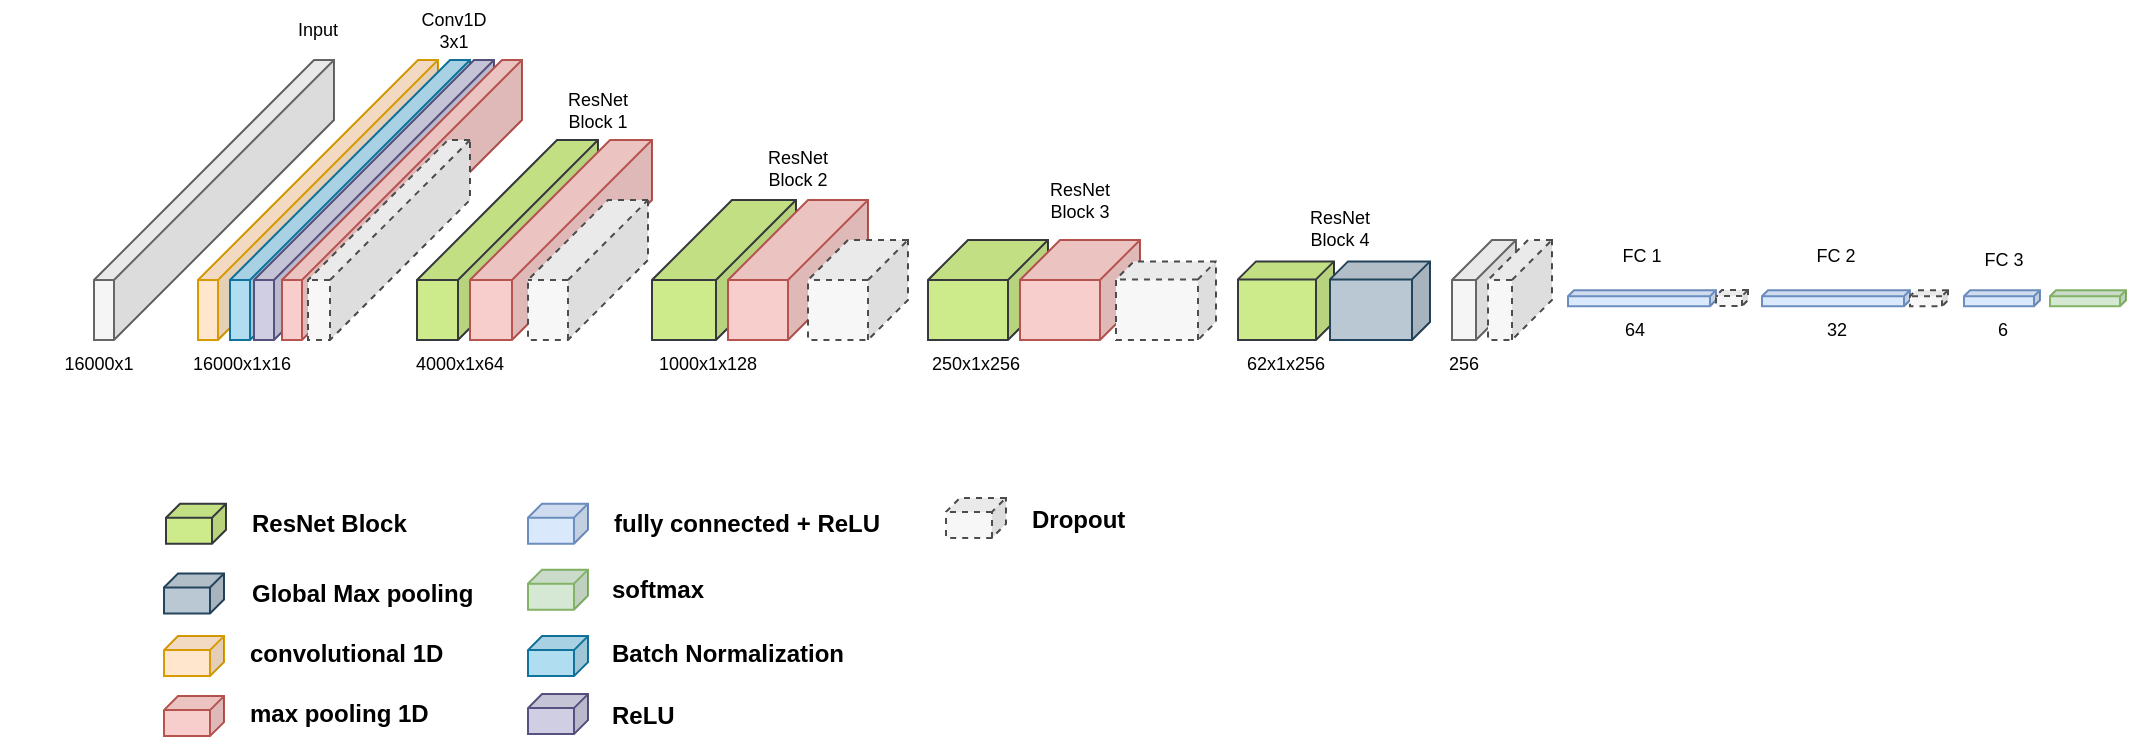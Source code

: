 <mxfile version="17.4.0" type="github">
  <diagram id="QJjx0-fPxzvcmYibJWj1" name="Page-1">
    <mxGraphModel dx="5546" dy="483" grid="1" gridSize="10" guides="1" tooltips="1" connect="1" arrows="1" fold="1" page="1" pageScale="1" pageWidth="4681" pageHeight="3300" math="0" shadow="0">
      <root>
        <mxCell id="0" />
        <mxCell id="1" parent="0" />
        <mxCell id="lVUgaWafLcfe0AcetrcS-107" value="" style="shape=cube;whiteSpace=wrap;html=1;boundedLbl=1;backgroundOutline=1;darkOpacity=0.05;darkOpacity2=0.1;size=20;direction=east;flipH=1;fillColor=#f5f5f5;strokeColor=#666666;fontColor=#333333;" parent="1" vertex="1">
          <mxGeometry x="379" y="270" width="32" height="50" as="geometry" />
        </mxCell>
        <mxCell id="lVUgaWafLcfe0AcetrcS-100" value="" style="shape=cube;whiteSpace=wrap;html=1;boundedLbl=1;backgroundOutline=1;darkOpacity=0.05;darkOpacity2=0.1;size=20;direction=east;flipH=1;fillColor=#cdeb8b;strokeColor=#36393d;" parent="1" vertex="1">
          <mxGeometry x="117" y="270" width="60" height="50" as="geometry" />
        </mxCell>
        <mxCell id="lVUgaWafLcfe0AcetrcS-99" value="" style="shape=cube;whiteSpace=wrap;html=1;boundedLbl=1;backgroundOutline=1;darkOpacity=0.05;darkOpacity2=0.1;size=20;direction=east;flipH=1;fillColor=#f8cecc;strokeColor=#b85450;" parent="1" vertex="1">
          <mxGeometry x="163" y="270" width="60" height="50" as="geometry" />
        </mxCell>
        <mxCell id="4f-DMQIj-ya-iA7LCkDa-2" value="" style="shape=cube;whiteSpace=wrap;html=1;boundedLbl=1;backgroundOutline=1;darkOpacity=0.05;darkOpacity2=0.1;size=110;direction=east;flipH=1;fillColor=#ffe6cc;strokeColor=#d79b00;" parent="1" vertex="1">
          <mxGeometry x="-248" y="180" width="120" height="140" as="geometry" />
        </mxCell>
        <mxCell id="4f-DMQIj-ya-iA7LCkDa-20" value="" style="shape=cube;whiteSpace=wrap;html=1;boundedLbl=1;backgroundOutline=1;darkOpacity=0.05;darkOpacity2=0.1;size=3;direction=east;flipH=1;fillColor=#dae8fc;strokeColor=#6c8ebf;" parent="1" vertex="1">
          <mxGeometry x="437" y="295.12" width="74" height="8" as="geometry" />
        </mxCell>
        <mxCell id="4f-DMQIj-ya-iA7LCkDa-21" value="" style="shape=cube;whiteSpace=wrap;html=1;boundedLbl=1;backgroundOutline=1;darkOpacity=0.05;darkOpacity2=0.1;size=3;direction=east;flipH=1;fillColor=#dae8fc;strokeColor=#6c8ebf;" parent="1" vertex="1">
          <mxGeometry x="534" y="295.13" width="74" height="8" as="geometry" />
        </mxCell>
        <mxCell id="4f-DMQIj-ya-iA7LCkDa-22" value="" style="shape=cube;whiteSpace=wrap;html=1;boundedLbl=1;backgroundOutline=1;darkOpacity=0.05;darkOpacity2=0.1;size=3;direction=east;flipH=1;fillColor=#dae8fc;strokeColor=#6c8ebf;" parent="1" vertex="1">
          <mxGeometry x="635" y="295.13" width="38" height="8" as="geometry" />
        </mxCell>
        <mxCell id="4f-DMQIj-ya-iA7LCkDa-23" value="" style="shape=cube;whiteSpace=wrap;html=1;boundedLbl=1;backgroundOutline=1;darkOpacity=0.05;darkOpacity2=0.1;size=7;direction=east;flipH=1;fillColor=#ffe6cc;strokeColor=#d79b00;" parent="1" vertex="1">
          <mxGeometry x="-265" y="468.06" width="30" height="20" as="geometry" />
        </mxCell>
        <mxCell id="4f-DMQIj-ya-iA7LCkDa-24" value="" style="shape=cube;whiteSpace=wrap;html=1;boundedLbl=1;backgroundOutline=1;darkOpacity=0.05;darkOpacity2=0.1;size=7;direction=east;flipH=1;fillColor=#f8cecc;strokeColor=#b85450;" parent="1" vertex="1">
          <mxGeometry x="-265" y="498.06" width="30" height="20" as="geometry" />
        </mxCell>
        <mxCell id="4f-DMQIj-ya-iA7LCkDa-26" value="" style="shape=cube;whiteSpace=wrap;html=1;boundedLbl=1;backgroundOutline=1;darkOpacity=0.05;darkOpacity2=0.1;size=7;direction=east;flipH=1;fillColor=#dae8fc;strokeColor=#6c8ebf;" parent="1" vertex="1">
          <mxGeometry x="-83" y="401.82" width="30" height="20" as="geometry" />
        </mxCell>
        <mxCell id="4f-DMQIj-ya-iA7LCkDa-27" value="" style="shape=cube;whiteSpace=wrap;html=1;boundedLbl=1;backgroundOutline=1;darkOpacity=0.05;darkOpacity2=0.1;size=3;direction=east;flipH=1;fillColor=#d5e8d4;strokeColor=#82b366;" parent="1" vertex="1">
          <mxGeometry x="678" y="295.12" width="38" height="8" as="geometry" />
        </mxCell>
        <mxCell id="4f-DMQIj-ya-iA7LCkDa-28" value="" style="shape=cube;whiteSpace=wrap;html=1;boundedLbl=1;backgroundOutline=1;darkOpacity=0.05;darkOpacity2=0.1;size=7;direction=east;flipH=1;fillColor=#d5e8d4;strokeColor=#82b366;" parent="1" vertex="1">
          <mxGeometry x="-83" y="434.82" width="30" height="20" as="geometry" />
        </mxCell>
        <mxCell id="4f-DMQIj-ya-iA7LCkDa-29" value="&lt;span style=&quot;font-size: 9px;&quot;&gt;Conv1D&lt;br style=&quot;font-size: 9px;&quot;&gt;3x1&lt;br style=&quot;font-size: 9px;&quot;&gt;&lt;/span&gt;" style="text;html=1;strokeColor=none;fillColor=none;align=center;verticalAlign=middle;whiteSpace=wrap;rounded=0;fontSize=9;fontStyle=0" parent="1" vertex="1">
          <mxGeometry x="-147" y="150" width="54" height="30" as="geometry" />
        </mxCell>
        <mxCell id="4f-DMQIj-ya-iA7LCkDa-35" value="&lt;span style=&quot;font-size: 9px;&quot;&gt;FC 1&lt;/span&gt;" style="text;html=1;strokeColor=none;fillColor=none;align=center;verticalAlign=middle;whiteSpace=wrap;rounded=0;fontSize=9;fontStyle=0" parent="1" vertex="1">
          <mxGeometry x="454" y="262.56" width="40" height="30" as="geometry" />
        </mxCell>
        <mxCell id="4f-DMQIj-ya-iA7LCkDa-36" value="&lt;span style=&quot;font-size: 9px;&quot;&gt;FC 2&lt;/span&gt;" style="text;html=1;strokeColor=none;fillColor=none;align=center;verticalAlign=middle;whiteSpace=wrap;rounded=0;fontSize=9;fontStyle=0" parent="1" vertex="1">
          <mxGeometry x="551" y="262.56" width="40" height="30" as="geometry" />
        </mxCell>
        <mxCell id="4f-DMQIj-ya-iA7LCkDa-37" value="&lt;span style=&quot;font-size: 9px;&quot;&gt;FC 3&lt;/span&gt;" style="text;html=1;strokeColor=none;fillColor=none;align=center;verticalAlign=middle;whiteSpace=wrap;rounded=0;fontSize=9;fontStyle=0" parent="1" vertex="1">
          <mxGeometry x="635" y="265" width="40" height="30" as="geometry" />
        </mxCell>
        <mxCell id="4f-DMQIj-ya-iA7LCkDa-38" value="16000x1" style="text;html=1;strokeColor=none;fillColor=none;align=center;verticalAlign=middle;whiteSpace=wrap;rounded=0;fontSize=9;" parent="1" vertex="1">
          <mxGeometry x="-347" y="317.1" width="99" height="30" as="geometry" />
        </mxCell>
        <mxCell id="4f-DMQIj-ya-iA7LCkDa-39" value="16000x1x16" style="text;html=1;strokeColor=none;fillColor=none;align=center;verticalAlign=middle;whiteSpace=wrap;rounded=0;fontSize=9;" parent="1" vertex="1">
          <mxGeometry x="-270" y="323.56" width="88" height="17.13" as="geometry" />
        </mxCell>
        <mxCell id="4f-DMQIj-ya-iA7LCkDa-48" value="64" style="text;html=1;strokeColor=none;fillColor=none;align=center;verticalAlign=middle;whiteSpace=wrap;rounded=0;fontSize=9;fontStyle=0" parent="1" vertex="1">
          <mxGeometry x="421" y="303.13" width="99" height="24" as="geometry" />
        </mxCell>
        <mxCell id="4f-DMQIj-ya-iA7LCkDa-50" value="convolutional 1D" style="text;html=1;strokeColor=none;fillColor=none;align=left;verticalAlign=middle;whiteSpace=wrap;rounded=0;fontStyle=1" parent="1" vertex="1">
          <mxGeometry x="-224" y="465.12" width="138" height="23.88" as="geometry" />
        </mxCell>
        <mxCell id="4f-DMQIj-ya-iA7LCkDa-51" value="max pooling 1D" style="text;html=1;strokeColor=none;fillColor=none;align=left;verticalAlign=middle;whiteSpace=wrap;rounded=0;fontStyle=1" parent="1" vertex="1">
          <mxGeometry x="-224" y="495.12" width="138" height="23.88" as="geometry" />
        </mxCell>
        <mxCell id="4f-DMQIj-ya-iA7LCkDa-52" value="fully connected + ReLU" style="text;html=1;strokeColor=none;fillColor=none;align=left;verticalAlign=middle;whiteSpace=wrap;rounded=0;fontStyle=1" parent="1" vertex="1">
          <mxGeometry x="-42" y="399.94" width="138" height="23.88" as="geometry" />
        </mxCell>
        <mxCell id="4f-DMQIj-ya-iA7LCkDa-53" value="softmax" style="text;html=1;strokeColor=none;fillColor=none;align=left;verticalAlign=middle;whiteSpace=wrap;rounded=0;fontStyle=1" parent="1" vertex="1">
          <mxGeometry x="-43" y="432.88" width="138" height="23.88" as="geometry" />
        </mxCell>
        <mxCell id="lVUgaWafLcfe0AcetrcS-3" value="" style="shape=cube;whiteSpace=wrap;html=1;boundedLbl=1;backgroundOutline=1;darkOpacity=0.05;darkOpacity2=0.1;size=110;direction=east;flipH=1;fillColor=#f5f5f5;strokeColor=#666666;fontColor=#333333;" parent="1" vertex="1">
          <mxGeometry x="-300" y="180" width="120" height="140" as="geometry" />
        </mxCell>
        <mxCell id="lVUgaWafLcfe0AcetrcS-6" value="" style="shape=cube;whiteSpace=wrap;html=1;boundedLbl=1;backgroundOutline=1;darkOpacity=0.05;darkOpacity2=0.1;size=7;direction=east;flipH=1;fillColor=#b1ddf0;strokeColor=#10739e;" parent="1" vertex="1">
          <mxGeometry x="-83" y="468.06" width="30" height="20" as="geometry" />
        </mxCell>
        <mxCell id="lVUgaWafLcfe0AcetrcS-9" value="Batch Normalization" style="text;html=1;strokeColor=none;fillColor=none;align=left;verticalAlign=middle;whiteSpace=wrap;rounded=0;fontStyle=1" parent="1" vertex="1">
          <mxGeometry x="-43" y="465.12" width="138" height="23.88" as="geometry" />
        </mxCell>
        <mxCell id="lVUgaWafLcfe0AcetrcS-11" value="" style="shape=cube;whiteSpace=wrap;html=1;boundedLbl=1;backgroundOutline=1;darkOpacity=0.05;darkOpacity2=0.1;size=110;direction=east;flipH=1;fillColor=#b1ddf0;strokeColor=#10739e;" parent="1" vertex="1">
          <mxGeometry x="-232" y="180" width="120" height="140" as="geometry" />
        </mxCell>
        <mxCell id="lVUgaWafLcfe0AcetrcS-44" value="" style="shape=cube;whiteSpace=wrap;html=1;boundedLbl=1;backgroundOutline=1;darkOpacity=0.05;darkOpacity2=0.1;size=7;direction=east;flipH=1;fillColor=#d0cee2;strokeColor=#56517e;" parent="1" vertex="1">
          <mxGeometry x="-83" y="497.06" width="30" height="20" as="geometry" />
        </mxCell>
        <mxCell id="lVUgaWafLcfe0AcetrcS-45" value="ReLU" style="text;html=1;strokeColor=none;fillColor=none;align=left;verticalAlign=middle;whiteSpace=wrap;rounded=0;fontStyle=1" parent="1" vertex="1">
          <mxGeometry x="-43" y="496.12" width="138" height="23.88" as="geometry" />
        </mxCell>
        <mxCell id="lVUgaWafLcfe0AcetrcS-46" value="" style="shape=cube;whiteSpace=wrap;html=1;boundedLbl=1;backgroundOutline=1;darkOpacity=0.05;darkOpacity2=0.1;size=110;direction=east;flipH=1;fillColor=#d0cee2;strokeColor=#56517e;" parent="1" vertex="1">
          <mxGeometry x="-220" y="180" width="120" height="140" as="geometry" />
        </mxCell>
        <mxCell id="lVUgaWafLcfe0AcetrcS-47" value="" style="shape=cube;whiteSpace=wrap;html=1;boundedLbl=1;backgroundOutline=1;darkOpacity=0.05;darkOpacity2=0.1;size=7;direction=east;flipH=1;dashed=1;fillColor=#F7F7F7;strokeColor=#4D4D4D;" parent="1" vertex="1">
          <mxGeometry x="126" y="398.94" width="30" height="20" as="geometry" />
        </mxCell>
        <mxCell id="lVUgaWafLcfe0AcetrcS-48" value="Dropout" style="text;html=1;strokeColor=none;fillColor=none;align=left;verticalAlign=middle;whiteSpace=wrap;rounded=0;fontStyle=1" parent="1" vertex="1">
          <mxGeometry x="167" y="398.0" width="138" height="23.88" as="geometry" />
        </mxCell>
        <mxCell id="lVUgaWafLcfe0AcetrcS-51" value="" style="shape=cube;whiteSpace=wrap;html=1;boundedLbl=1;backgroundOutline=1;darkOpacity=0.05;darkOpacity2=0.1;size=7;direction=east;flipH=1;fillColor=#cdeb8b;strokeColor=#36393d;" parent="1" vertex="1">
          <mxGeometry x="-264" y="401.88" width="30" height="20" as="geometry" />
        </mxCell>
        <mxCell id="lVUgaWafLcfe0AcetrcS-52" value="ResNet Block" style="text;html=1;strokeColor=none;fillColor=none;align=left;verticalAlign=middle;whiteSpace=wrap;rounded=0;fontStyle=1" parent="1" vertex="1">
          <mxGeometry x="-223.5" y="399.94" width="85" height="23.88" as="geometry" />
        </mxCell>
        <mxCell id="lVUgaWafLcfe0AcetrcS-55" value="&lt;span style=&quot;font-size: 9px;&quot;&gt;ResNet Block 1&lt;br style=&quot;font-size: 9px;&quot;&gt;&lt;/span&gt;" style="text;html=1;strokeColor=none;fillColor=none;align=center;verticalAlign=middle;whiteSpace=wrap;rounded=0;fontSize=9;fontStyle=0" parent="1" vertex="1">
          <mxGeometry x="-75" y="190" width="54" height="30" as="geometry" />
        </mxCell>
        <mxCell id="lVUgaWafLcfe0AcetrcS-60" value="4000x1x64" style="text;html=1;strokeColor=none;fillColor=none;align=center;verticalAlign=middle;whiteSpace=wrap;rounded=0;fontSize=9;" parent="1" vertex="1">
          <mxGeometry x="-161" y="323.56" width="88" height="17.13" as="geometry" />
        </mxCell>
        <mxCell id="lVUgaWafLcfe0AcetrcS-61" value="&lt;span style=&quot;font-size: 9px;&quot;&gt;ResNet Block 2&lt;br style=&quot;font-size: 9px;&quot;&gt;&lt;/span&gt;" style="text;html=1;strokeColor=none;fillColor=none;align=center;verticalAlign=middle;whiteSpace=wrap;rounded=0;fontSize=9;fontStyle=0" parent="1" vertex="1">
          <mxGeometry x="25" y="219" width="54" height="30" as="geometry" />
        </mxCell>
        <mxCell id="lVUgaWafLcfe0AcetrcS-64" value="1000x1x128" style="text;html=1;strokeColor=none;fillColor=none;align=center;verticalAlign=middle;whiteSpace=wrap;rounded=0;fontSize=9;" parent="1" vertex="1">
          <mxGeometry x="-37" y="323.54" width="88" height="17.13" as="geometry" />
        </mxCell>
        <mxCell id="lVUgaWafLcfe0AcetrcS-69" value="" style="shape=cube;whiteSpace=wrap;html=1;boundedLbl=1;backgroundOutline=1;darkOpacity=0.05;darkOpacity2=0.1;size=110;direction=east;flipH=1;fillColor=#f8cecc;strokeColor=#b85450;" parent="1" vertex="1">
          <mxGeometry x="-206" y="180" width="120" height="140" as="geometry" />
        </mxCell>
        <mxCell id="lVUgaWafLcfe0AcetrcS-67" value="&lt;span style=&quot;font-size: 9px;&quot;&gt;ResNet Block 3&lt;br style=&quot;font-size: 9px;&quot;&gt;&lt;/span&gt;" style="text;html=1;strokeColor=none;fillColor=none;align=center;verticalAlign=middle;whiteSpace=wrap;rounded=0;fontSize=9;fontStyle=0" parent="1" vertex="1">
          <mxGeometry x="166" y="235" width="54" height="30" as="geometry" />
        </mxCell>
        <mxCell id="lVUgaWafLcfe0AcetrcS-68" value="250x1x256" style="text;html=1;strokeColor=none;fillColor=none;align=center;verticalAlign=middle;whiteSpace=wrap;rounded=0;fontSize=9;" parent="1" vertex="1">
          <mxGeometry x="97" y="323.56" width="88" height="17.13" as="geometry" />
        </mxCell>
        <mxCell id="lVUgaWafLcfe0AcetrcS-73" value="" style="shape=cube;whiteSpace=wrap;html=1;boundedLbl=1;backgroundOutline=1;darkOpacity=0.05;darkOpacity2=0.1;size=7;direction=east;flipH=1;fillColor=#bac8d3;strokeColor=#23445d;" parent="1" vertex="1">
          <mxGeometry x="-265" y="436.76" width="30" height="20" as="geometry" />
        </mxCell>
        <mxCell id="lVUgaWafLcfe0AcetrcS-74" value="Global Max pooling" style="text;html=1;strokeColor=none;fillColor=none;align=left;verticalAlign=middle;whiteSpace=wrap;rounded=0;fontStyle=1" parent="1" vertex="1">
          <mxGeometry x="-223.5" y="434.82" width="117" height="23.88" as="geometry" />
        </mxCell>
        <mxCell id="lVUgaWafLcfe0AcetrcS-75" value="" style="shape=cube;whiteSpace=wrap;html=1;boundedLbl=1;backgroundOutline=1;darkOpacity=0.05;darkOpacity2=0.1;size=9;direction=east;flipH=1;fillColor=#cdeb8b;strokeColor=#36393d;" parent="1" vertex="1">
          <mxGeometry x="272" y="280.69" width="48" height="39.31" as="geometry" />
        </mxCell>
        <mxCell id="lVUgaWafLcfe0AcetrcS-78" value="62x1x256" style="text;html=1;strokeColor=none;fillColor=none;align=center;verticalAlign=middle;whiteSpace=wrap;rounded=0;fontSize=9;" parent="1" vertex="1">
          <mxGeometry x="252" y="323.54" width="88" height="17.13" as="geometry" />
        </mxCell>
        <mxCell id="lVUgaWafLcfe0AcetrcS-80" value="&lt;span style=&quot;font-size: 9px;&quot;&gt;ResNet Block 4&lt;br style=&quot;font-size: 9px;&quot;&gt;&lt;/span&gt;" style="text;html=1;strokeColor=none;fillColor=none;align=center;verticalAlign=middle;whiteSpace=wrap;rounded=0;fontSize=9;fontStyle=0" parent="1" vertex="1">
          <mxGeometry x="296" y="249" width="54" height="30" as="geometry" />
        </mxCell>
        <mxCell id="lVUgaWafLcfe0AcetrcS-82" value="32" style="text;html=1;strokeColor=none;fillColor=none;align=center;verticalAlign=middle;whiteSpace=wrap;rounded=0;fontSize=9;fontStyle=0" parent="1" vertex="1">
          <mxGeometry x="521.5" y="303.12" width="99" height="24" as="geometry" />
        </mxCell>
        <mxCell id="lVUgaWafLcfe0AcetrcS-83" value="6" style="text;html=1;strokeColor=none;fillColor=none;align=center;verticalAlign=middle;whiteSpace=wrap;rounded=0;fontSize=9;fontStyle=0" parent="1" vertex="1">
          <mxGeometry x="604.5" y="303.13" width="99" height="24" as="geometry" />
        </mxCell>
        <mxCell id="lVUgaWafLcfe0AcetrcS-84" value="256" style="text;html=1;strokeColor=none;fillColor=none;align=center;verticalAlign=middle;whiteSpace=wrap;rounded=0;fontSize=9;" parent="1" vertex="1">
          <mxGeometry x="341" y="323.54" width="88" height="17.13" as="geometry" />
        </mxCell>
        <mxCell id="lVUgaWafLcfe0AcetrcS-87" value="" style="shape=cube;whiteSpace=wrap;html=1;boundedLbl=1;backgroundOutline=1;darkOpacity=0.05;darkOpacity2=0.1;size=70;direction=east;flipH=1;fillColor=#cdeb8b;strokeColor=#36393d;" parent="1" vertex="1">
          <mxGeometry x="-138.5" y="220" width="90.5" height="100" as="geometry" />
        </mxCell>
        <mxCell id="lVUgaWafLcfe0AcetrcS-86" value="" style="shape=cube;whiteSpace=wrap;html=1;boundedLbl=1;backgroundOutline=1;darkOpacity=0.05;darkOpacity2=0.1;size=70;direction=east;flipH=1;fillColor=#f8cecc;strokeColor=#b85450;" parent="1" vertex="1">
          <mxGeometry x="-112" y="220" width="91" height="100" as="geometry" />
        </mxCell>
        <mxCell id="lVUgaWafLcfe0AcetrcS-90" value="" style="shape=cube;whiteSpace=wrap;html=1;boundedLbl=1;backgroundOutline=1;darkOpacity=0.05;darkOpacity2=0.1;size=40;direction=east;flipH=1;fillColor=#cdeb8b;strokeColor=#36393d;" parent="1" vertex="1">
          <mxGeometry x="-21" y="250" width="72" height="70" as="geometry" />
        </mxCell>
        <mxCell id="lVUgaWafLcfe0AcetrcS-89" value="" style="shape=cube;whiteSpace=wrap;html=1;boundedLbl=1;backgroundOutline=1;darkOpacity=0.05;darkOpacity2=0.1;size=40;direction=east;flipH=1;fillColor=#f8cecc;strokeColor=#b85450;" parent="1" vertex="1">
          <mxGeometry x="17" y="250" width="70" height="70" as="geometry" />
        </mxCell>
        <mxCell id="lVUgaWafLcfe0AcetrcS-91" value="" style="shape=cube;whiteSpace=wrap;html=1;boundedLbl=1;backgroundOutline=1;darkOpacity=0.05;darkOpacity2=0.1;size=40;direction=east;flipH=1;dashed=1;fillColor=#F7F7F7;strokeColor=#4D4D4D;" parent="1" vertex="1">
          <mxGeometry x="-83" y="250" width="60" height="70" as="geometry" />
        </mxCell>
        <mxCell id="lVUgaWafLcfe0AcetrcS-92" value="" style="shape=cube;whiteSpace=wrap;html=1;boundedLbl=1;backgroundOutline=1;darkOpacity=0.05;darkOpacity2=0.1;size=70;direction=east;flipH=1;fillColor=#F7F7F7;strokeColor=#4D4D4D;dashed=1;" parent="1" vertex="1">
          <mxGeometry x="-193" y="220" width="81" height="100" as="geometry" />
        </mxCell>
        <mxCell id="lVUgaWafLcfe0AcetrcS-101" value="" style="shape=cube;whiteSpace=wrap;html=1;boundedLbl=1;backgroundOutline=1;darkOpacity=0.05;darkOpacity2=0.1;size=20;direction=east;flipH=1;dashed=1;fillColor=#F7F7F7;strokeColor=#4D4D4D;" parent="1" vertex="1">
          <mxGeometry x="57" y="270" width="50" height="50" as="geometry" />
        </mxCell>
        <mxCell id="lVUgaWafLcfe0AcetrcS-102" value="" style="shape=cube;whiteSpace=wrap;html=1;boundedLbl=1;backgroundOutline=1;darkOpacity=0.05;darkOpacity2=0.1;size=9;direction=east;flipH=1;fillColor=#F7F7F7;strokeColor=#4D4D4D;dashed=1;" parent="1" vertex="1">
          <mxGeometry x="211" y="280.69" width="50" height="39.31" as="geometry" />
        </mxCell>
        <mxCell id="lVUgaWafLcfe0AcetrcS-103" value="" style="shape=cube;whiteSpace=wrap;html=1;boundedLbl=1;backgroundOutline=1;darkOpacity=0.05;darkOpacity2=0.1;size=9;direction=east;flipH=1;fillColor=#bac8d3;strokeColor=#23445d;" parent="1" vertex="1">
          <mxGeometry x="318" y="280.69" width="50" height="39.31" as="geometry" />
        </mxCell>
        <mxCell id="lVUgaWafLcfe0AcetrcS-105" value="&lt;span style=&quot;font-size: 9px&quot;&gt;Input&lt;br style=&quot;font-size: 9px&quot;&gt;&lt;/span&gt;" style="text;html=1;strokeColor=none;fillColor=none;align=center;verticalAlign=middle;whiteSpace=wrap;rounded=0;fontSize=9;fontStyle=0" parent="1" vertex="1">
          <mxGeometry x="-215" y="150" width="54" height="30" as="geometry" />
        </mxCell>
        <mxCell id="JFhI9T9NDDN_4l8U1Apm-1" value="" style="shape=cube;whiteSpace=wrap;html=1;boundedLbl=1;backgroundOutline=1;darkOpacity=0.05;darkOpacity2=0.1;size=3;direction=east;flipH=1;fillColor=#F7F7F7;strokeColor=#4D4D4D;dashed=1;" vertex="1" parent="1">
          <mxGeometry x="511" y="295" width="16" height="8" as="geometry" />
        </mxCell>
        <mxCell id="JFhI9T9NDDN_4l8U1Apm-2" value="" style="shape=cube;whiteSpace=wrap;html=1;boundedLbl=1;backgroundOutline=1;darkOpacity=0.05;darkOpacity2=0.1;size=3;direction=east;flipH=1;fillColor=#F7F7F7;strokeColor=#4D4D4D;dashed=1;" vertex="1" parent="1">
          <mxGeometry x="608" y="295.12" width="19" height="8" as="geometry" />
        </mxCell>
        <mxCell id="JFhI9T9NDDN_4l8U1Apm-4" value="" style="shape=cube;whiteSpace=wrap;html=1;boundedLbl=1;backgroundOutline=1;darkOpacity=0.05;darkOpacity2=0.1;size=20;direction=east;flipH=1;fillColor=#F7F7F7;strokeColor=#4D4D4D;fontColor=default;dashed=1;" vertex="1" parent="1">
          <mxGeometry x="397" y="270" width="32" height="50" as="geometry" />
        </mxCell>
      </root>
    </mxGraphModel>
  </diagram>
</mxfile>
